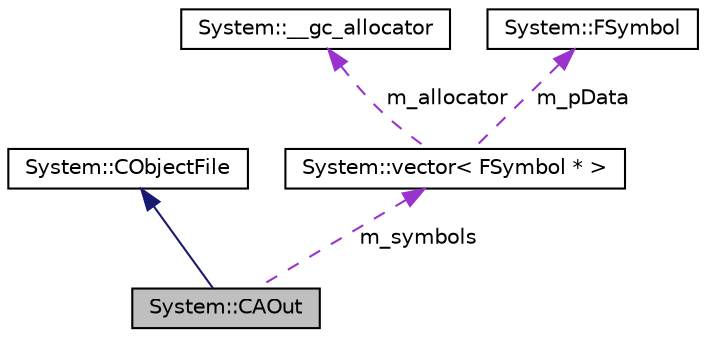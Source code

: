 digraph G
{
  edge [fontname="Helvetica",fontsize="10",labelfontname="Helvetica",labelfontsize="10"];
  node [fontname="Helvetica",fontsize="10",shape=record];
  Node1 [label="System::CAOut",height=0.2,width=0.4,color="black", fillcolor="grey75", style="filled" fontcolor="black"];
  Node2 -> Node1 [dir="back",color="midnightblue",fontsize="10",style="solid",fontname="Helvetica"];
  Node2 [label="System::CObjectFile",height=0.2,width=0.4,color="black", fillcolor="white", style="filled",URL="$class_system_1_1_c_object_file.html"];
  Node3 -> Node1 [dir="back",color="darkorchid3",fontsize="10",style="dashed",label=" m_symbols" ,fontname="Helvetica"];
  Node3 [label="System::vector\< FSymbol * \>",height=0.2,width=0.4,color="black", fillcolor="white", style="filled",URL="$class_system_1_1vector.html"];
  Node4 -> Node3 [dir="back",color="darkorchid3",fontsize="10",style="dashed",label=" m_allocator" ,fontname="Helvetica"];
  Node4 [label="System::__gc_allocator",height=0.2,width=0.4,color="black", fillcolor="white", style="filled",URL="$class_system_1_1____gc__allocator.html"];
  Node5 -> Node3 [dir="back",color="darkorchid3",fontsize="10",style="dashed",label=" m_pData" ,fontname="Helvetica"];
  Node5 [label="System::FSymbol",height=0.2,width=0.4,color="black", fillcolor="white", style="filled",URL="$struct_system_1_1_f_symbol.html"];
}
